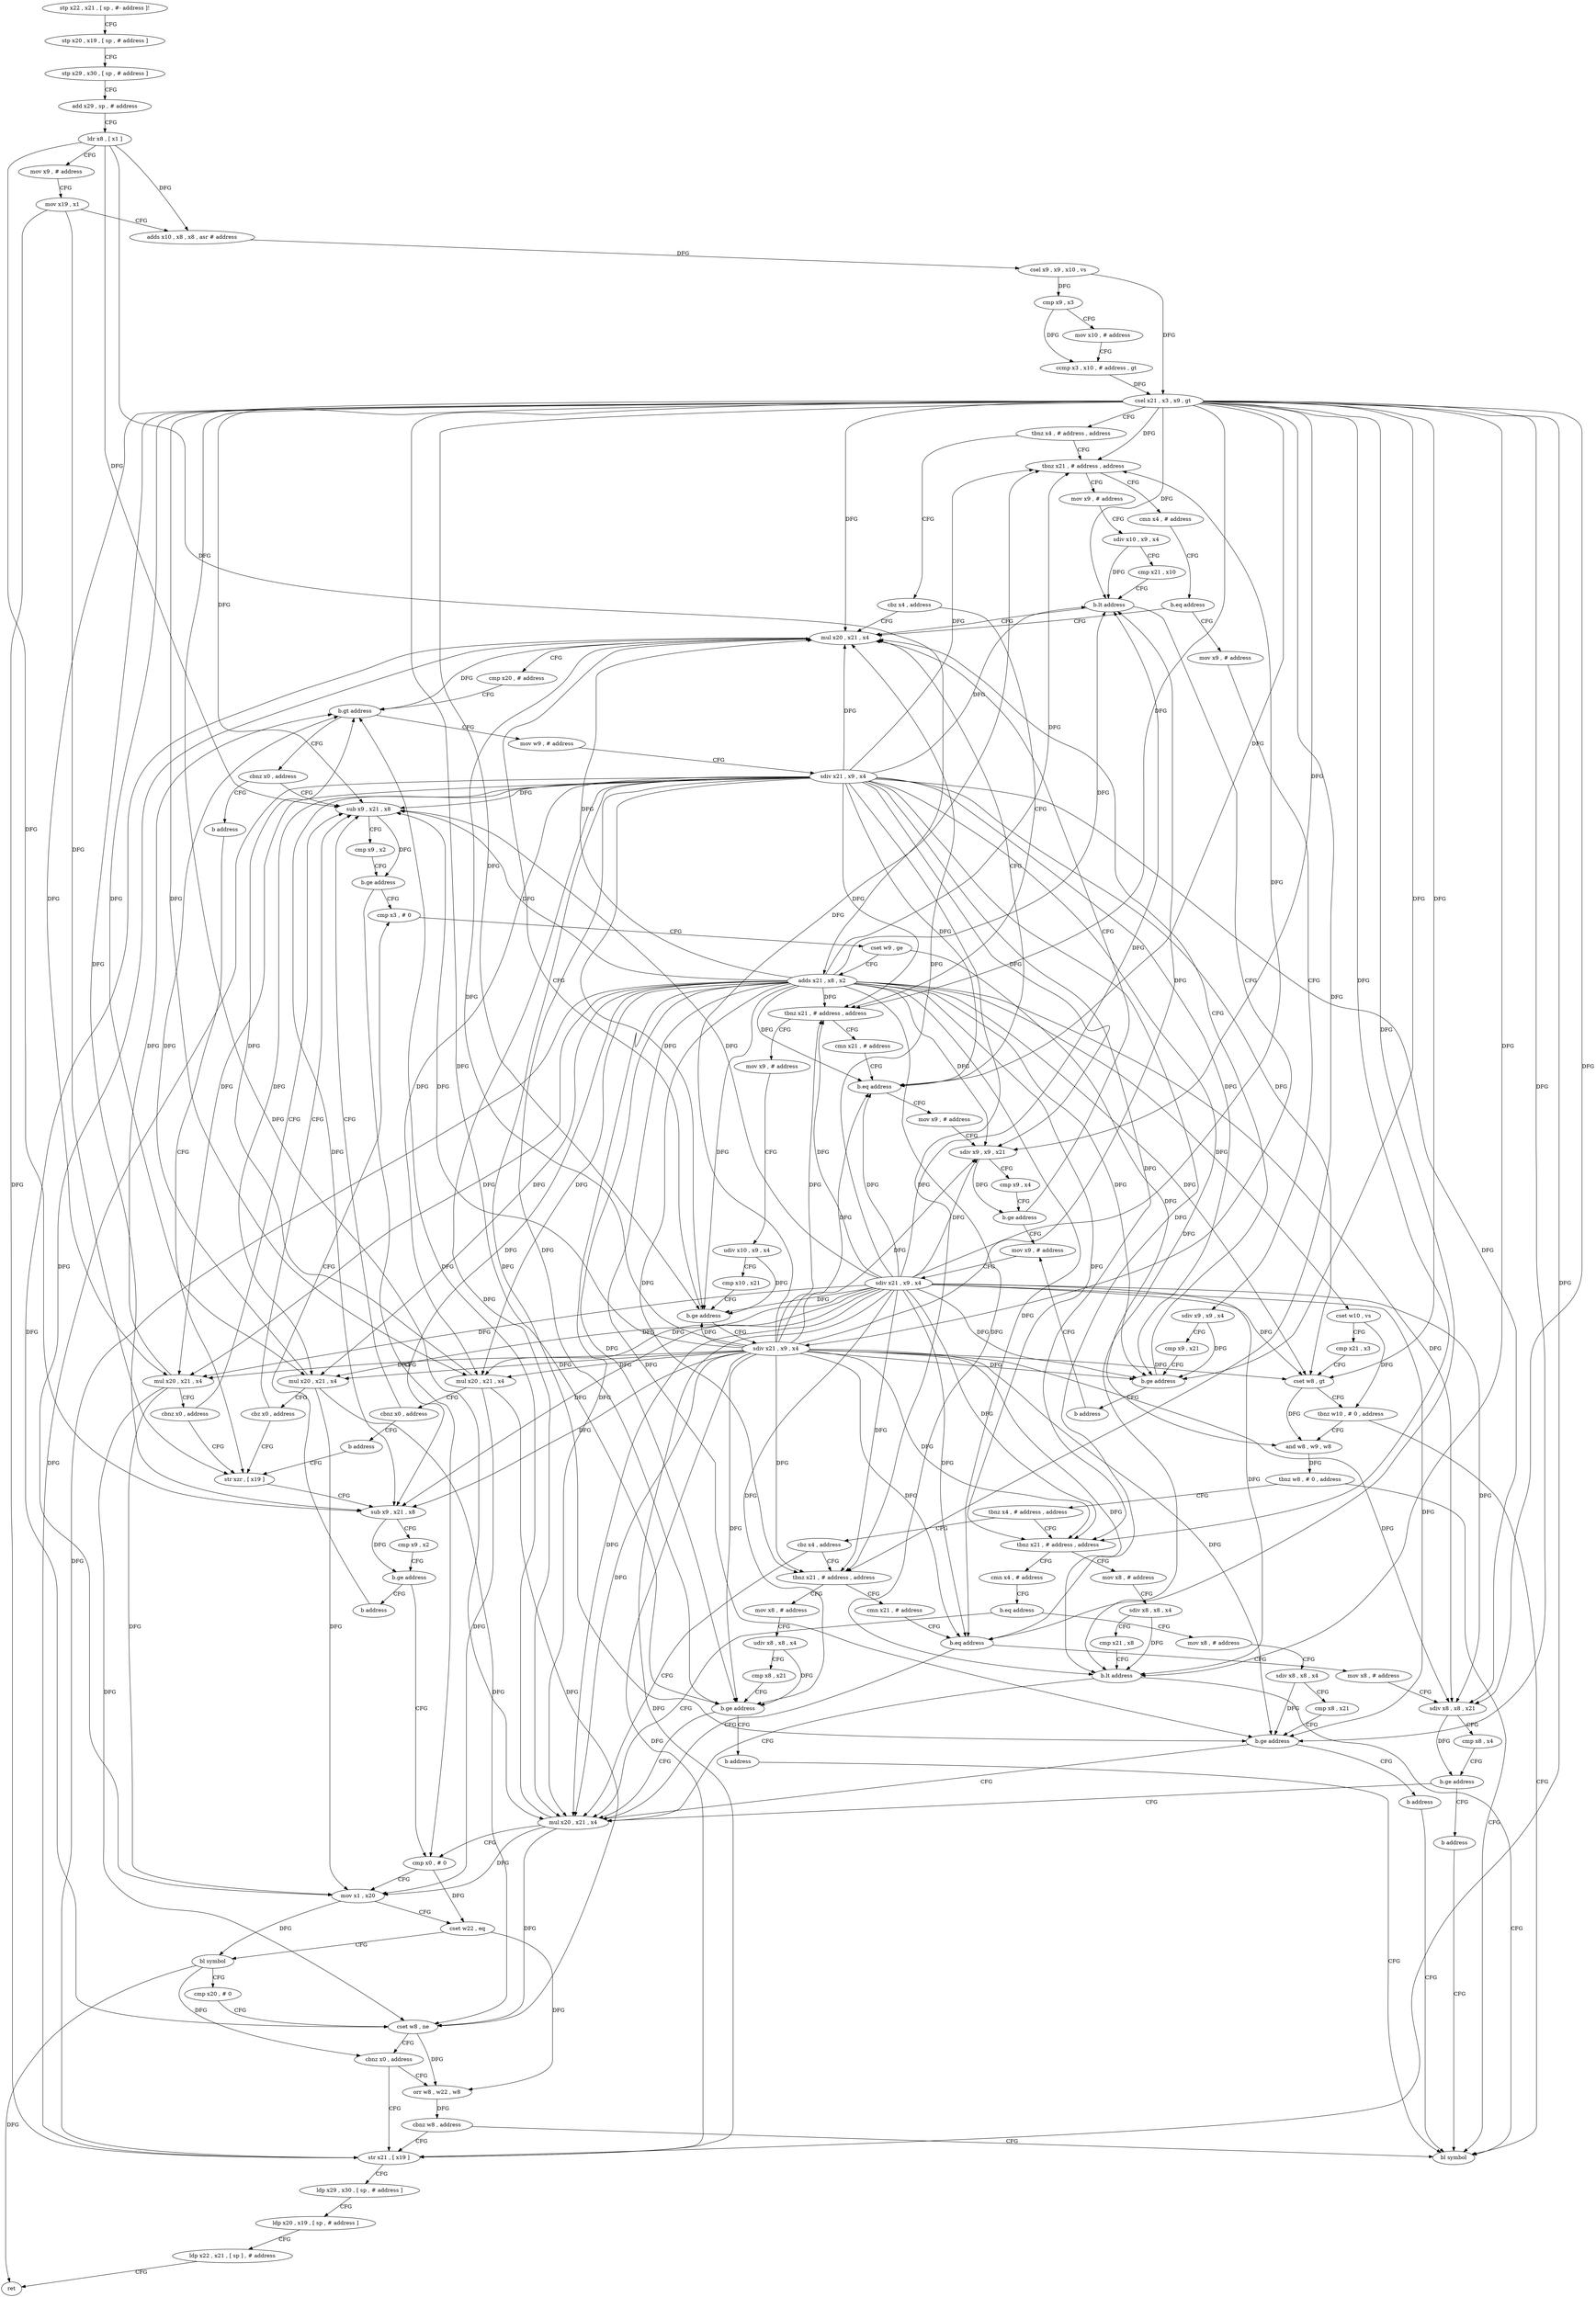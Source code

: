 digraph "func" {
"4217844" [label = "stp x22 , x21 , [ sp , #- address ]!" ]
"4217848" [label = "stp x20 , x19 , [ sp , # address ]" ]
"4217852" [label = "stp x29 , x30 , [ sp , # address ]" ]
"4217856" [label = "add x29 , sp , # address" ]
"4217860" [label = "ldr x8 , [ x1 ]" ]
"4217864" [label = "mov x9 , # address" ]
"4217868" [label = "mov x19 , x1" ]
"4217872" [label = "adds x10 , x8 , x8 , asr # address" ]
"4217876" [label = "csel x9 , x9 , x10 , vs" ]
"4217880" [label = "cmp x9 , x3" ]
"4217884" [label = "mov x10 , # address" ]
"4217888" [label = "ccmp x3 , x10 , # address , gt" ]
"4217892" [label = "csel x21 , x3 , x9 , gt" ]
"4217896" [label = "tbnz x4 , # address , address" ]
"4217956" [label = "tbnz x21 , # address , address" ]
"4217900" [label = "cbz x4 , address" ]
"4218140" [label = "mov x9 , # address" ]
"4217960" [label = "cmn x4 , # address" ]
"4218156" [label = "mul x20 , x21 , x4" ]
"4217904" [label = "tbnz x21 , # address , address" ]
"4218144" [label = "sdiv x10 , x9 , x4" ]
"4218148" [label = "cmp x21 , x10" ]
"4218152" [label = "b.lt address" ]
"4217924" [label = "sdiv x21 , x9 , x4" ]
"4217964" [label = "b.eq address" ]
"4217968" [label = "mov x9 , # address" ]
"4218160" [label = "cmp x20 , # address" ]
"4218164" [label = "b.gt address" ]
"4218188" [label = "cbnz x0 , address" ]
"4218168" [label = "mov w9 , # address" ]
"4217988" [label = "cmn x21 , # address" ]
"4217908" [label = "mov x9 , # address" ]
"4217928" [label = "mul x20 , x21 , x4" ]
"4217932" [label = "cbnz x0 , address" ]
"4218028" [label = "sub x9 , x21 , x8" ]
"4217936" [label = "str xzr , [ x19 ]" ]
"4217972" [label = "sdiv x9 , x9 , x4" ]
"4217976" [label = "cmp x9 , x21" ]
"4217980" [label = "b.ge address" ]
"4217984" [label = "b address" ]
"4218192" [label = "b address" ]
"4218172" [label = "sdiv x21 , x9 , x4" ]
"4218176" [label = "mul x20 , x21 , x4" ]
"4218180" [label = "cbnz x0 , address" ]
"4218184" [label = "b address" ]
"4217992" [label = "b.eq address" ]
"4217996" [label = "mov x9 , # address" ]
"4217912" [label = "udiv x10 , x9 , x4" ]
"4217916" [label = "cmp x10 , x21" ]
"4217920" [label = "b.ge address" ]
"4218032" [label = "cmp x9 , x2" ]
"4218036" [label = "b.ge address" ]
"4218244" [label = "cmp x0 , # 0" ]
"4218040" [label = "cmp x3 , # 0" ]
"4217940" [label = "sub x9 , x21 , x8" ]
"4217944" [label = "cmp x9 , x2" ]
"4217948" [label = "b.ge address" ]
"4217952" [label = "b address" ]
"4218012" [label = "mov x9 , # address" ]
"4218000" [label = "sdiv x9 , x9 , x21" ]
"4218004" [label = "cmp x9 , x4" ]
"4218008" [label = "b.ge address" ]
"4218248" [label = "mov x1 , x20" ]
"4218252" [label = "cset w22 , eq" ]
"4218256" [label = "bl symbol" ]
"4218260" [label = "cmp x20 , # 0" ]
"4218264" [label = "cset w8 , ne" ]
"4218268" [label = "cbnz x0 , address" ]
"4218280" [label = "str x21 , [ x19 ]" ]
"4218272" [label = "orr w8 , w22 , w8" ]
"4218044" [label = "cset w9 , ge" ]
"4218048" [label = "adds x21 , x8 , x2" ]
"4218052" [label = "cset w10 , vs" ]
"4218056" [label = "cmp x21 , x3" ]
"4218060" [label = "cset w8 , gt" ]
"4218064" [label = "tbnz w10 , # 0 , address" ]
"4218300" [label = "bl symbol" ]
"4218068" [label = "and w8 , w9 , w8" ]
"4218016" [label = "sdiv x21 , x9 , x4" ]
"4218020" [label = "mul x20 , x21 , x4" ]
"4218024" [label = "cbz x0 , address" ]
"4218284" [label = "ldp x29 , x30 , [ sp , # address ]" ]
"4218288" [label = "ldp x20 , x19 , [ sp , # address ]" ]
"4218292" [label = "ldp x22 , x21 , [ sp ] , # address" ]
"4218296" [label = "ret" ]
"4218276" [label = "cbnz w8 , address" ]
"4218072" [label = "tbnz w8 , # 0 , address" ]
"4218076" [label = "tbnz x4 , # address , address" ]
"4218108" [label = "tbnz x21 , # address , address" ]
"4218080" [label = "cbz x4 , address" ]
"4218224" [label = "mov x8 , # address" ]
"4218112" [label = "cmn x4 , # address" ]
"4218240" [label = "mul x20 , x21 , x4" ]
"4218084" [label = "tbnz x21 , # address , address" ]
"4218228" [label = "sdiv x8 , x8 , x4" ]
"4218232" [label = "cmp x21 , x8" ]
"4218236" [label = "b.lt address" ]
"4218116" [label = "b.eq address" ]
"4218120" [label = "mov x8 , # address" ]
"4218196" [label = "cmn x21 , # address" ]
"4218088" [label = "mov x8 , # address" ]
"4218124" [label = "sdiv x8 , x8 , x4" ]
"4218128" [label = "cmp x8 , x21" ]
"4218132" [label = "b.ge address" ]
"4218136" [label = "b address" ]
"4218200" [label = "b.eq address" ]
"4218204" [label = "mov x8 , # address" ]
"4218092" [label = "udiv x8 , x8 , x4" ]
"4218096" [label = "cmp x8 , x21" ]
"4218100" [label = "b.ge address" ]
"4218104" [label = "b address" ]
"4218208" [label = "sdiv x8 , x8 , x21" ]
"4218212" [label = "cmp x8 , x4" ]
"4218216" [label = "b.ge address" ]
"4218220" [label = "b address" ]
"4217844" -> "4217848" [ label = "CFG" ]
"4217848" -> "4217852" [ label = "CFG" ]
"4217852" -> "4217856" [ label = "CFG" ]
"4217856" -> "4217860" [ label = "CFG" ]
"4217860" -> "4217864" [ label = "CFG" ]
"4217860" -> "4217872" [ label = "DFG" ]
"4217860" -> "4218028" [ label = "DFG" ]
"4217860" -> "4217940" [ label = "DFG" ]
"4217860" -> "4218048" [ label = "DFG" ]
"4217864" -> "4217868" [ label = "CFG" ]
"4217868" -> "4217872" [ label = "CFG" ]
"4217868" -> "4217936" [ label = "DFG" ]
"4217868" -> "4218280" [ label = "DFG" ]
"4217872" -> "4217876" [ label = "DFG" ]
"4217876" -> "4217880" [ label = "DFG" ]
"4217876" -> "4217892" [ label = "DFG" ]
"4217880" -> "4217884" [ label = "CFG" ]
"4217880" -> "4217888" [ label = "DFG" ]
"4217884" -> "4217888" [ label = "CFG" ]
"4217888" -> "4217892" [ label = "DFG" ]
"4217892" -> "4217896" [ label = "CFG" ]
"4217892" -> "4217956" [ label = "DFG" ]
"4217892" -> "4218152" [ label = "DFG" ]
"4217892" -> "4218156" [ label = "DFG" ]
"4217892" -> "4217904" [ label = "DFG" ]
"4217892" -> "4217928" [ label = "DFG" ]
"4217892" -> "4217980" [ label = "DFG" ]
"4217892" -> "4218176" [ label = "DFG" ]
"4217892" -> "4217992" [ label = "DFG" ]
"4217892" -> "4217920" [ label = "DFG" ]
"4217892" -> "4218028" [ label = "DFG" ]
"4217892" -> "4217940" [ label = "DFG" ]
"4217892" -> "4218000" [ label = "DFG" ]
"4217892" -> "4218020" [ label = "DFG" ]
"4217892" -> "4218060" [ label = "DFG" ]
"4217892" -> "4218280" [ label = "DFG" ]
"4217892" -> "4218108" [ label = "DFG" ]
"4217892" -> "4218236" [ label = "DFG" ]
"4217892" -> "4218240" [ label = "DFG" ]
"4217892" -> "4218084" [ label = "DFG" ]
"4217892" -> "4218132" [ label = "DFG" ]
"4217892" -> "4218200" [ label = "DFG" ]
"4217892" -> "4218100" [ label = "DFG" ]
"4217892" -> "4218208" [ label = "DFG" ]
"4217896" -> "4217956" [ label = "CFG" ]
"4217896" -> "4217900" [ label = "CFG" ]
"4217956" -> "4218140" [ label = "CFG" ]
"4217956" -> "4217960" [ label = "CFG" ]
"4217900" -> "4218156" [ label = "CFG" ]
"4217900" -> "4217904" [ label = "CFG" ]
"4218140" -> "4218144" [ label = "CFG" ]
"4217960" -> "4217964" [ label = "CFG" ]
"4218156" -> "4218160" [ label = "CFG" ]
"4218156" -> "4218164" [ label = "DFG" ]
"4218156" -> "4218248" [ label = "DFG" ]
"4218156" -> "4218264" [ label = "DFG" ]
"4217904" -> "4217988" [ label = "CFG" ]
"4217904" -> "4217908" [ label = "CFG" ]
"4218144" -> "4218148" [ label = "CFG" ]
"4218144" -> "4218152" [ label = "DFG" ]
"4218148" -> "4218152" [ label = "CFG" ]
"4218152" -> "4217924" [ label = "CFG" ]
"4218152" -> "4218156" [ label = "CFG" ]
"4217924" -> "4217928" [ label = "DFG" ]
"4217924" -> "4217956" [ label = "DFG" ]
"4217924" -> "4217904" [ label = "DFG" ]
"4217924" -> "4218152" [ label = "DFG" ]
"4217924" -> "4218156" [ label = "DFG" ]
"4217924" -> "4217980" [ label = "DFG" ]
"4217924" -> "4218176" [ label = "DFG" ]
"4217924" -> "4217992" [ label = "DFG" ]
"4217924" -> "4217920" [ label = "DFG" ]
"4217924" -> "4218028" [ label = "DFG" ]
"4217924" -> "4217940" [ label = "DFG" ]
"4217924" -> "4218000" [ label = "DFG" ]
"4217924" -> "4218020" [ label = "DFG" ]
"4217924" -> "4218060" [ label = "DFG" ]
"4217924" -> "4218280" [ label = "DFG" ]
"4217924" -> "4218108" [ label = "DFG" ]
"4217924" -> "4218236" [ label = "DFG" ]
"4217924" -> "4218240" [ label = "DFG" ]
"4217924" -> "4218084" [ label = "DFG" ]
"4217924" -> "4218132" [ label = "DFG" ]
"4217924" -> "4218200" [ label = "DFG" ]
"4217924" -> "4218100" [ label = "DFG" ]
"4217924" -> "4218208" [ label = "DFG" ]
"4217964" -> "4218156" [ label = "CFG" ]
"4217964" -> "4217968" [ label = "CFG" ]
"4217968" -> "4217972" [ label = "CFG" ]
"4218160" -> "4218164" [ label = "CFG" ]
"4218164" -> "4218188" [ label = "CFG" ]
"4218164" -> "4218168" [ label = "CFG" ]
"4218188" -> "4218028" [ label = "CFG" ]
"4218188" -> "4218192" [ label = "CFG" ]
"4218168" -> "4218172" [ label = "CFG" ]
"4217988" -> "4217992" [ label = "CFG" ]
"4217908" -> "4217912" [ label = "CFG" ]
"4217928" -> "4217932" [ label = "CFG" ]
"4217928" -> "4218164" [ label = "DFG" ]
"4217928" -> "4218248" [ label = "DFG" ]
"4217928" -> "4218264" [ label = "DFG" ]
"4217932" -> "4218028" [ label = "CFG" ]
"4217932" -> "4217936" [ label = "CFG" ]
"4218028" -> "4218032" [ label = "CFG" ]
"4218028" -> "4218036" [ label = "DFG" ]
"4217936" -> "4217940" [ label = "CFG" ]
"4217972" -> "4217976" [ label = "CFG" ]
"4217972" -> "4217980" [ label = "DFG" ]
"4217976" -> "4217980" [ label = "CFG" ]
"4217980" -> "4218156" [ label = "CFG" ]
"4217980" -> "4217984" [ label = "CFG" ]
"4217984" -> "4218012" [ label = "CFG" ]
"4218192" -> "4217936" [ label = "CFG" ]
"4218172" -> "4218176" [ label = "DFG" ]
"4218172" -> "4217956" [ label = "DFG" ]
"4218172" -> "4217904" [ label = "DFG" ]
"4218172" -> "4217980" [ label = "DFG" ]
"4218172" -> "4218152" [ label = "DFG" ]
"4218172" -> "4218156" [ label = "DFG" ]
"4218172" -> "4217928" [ label = "DFG" ]
"4218172" -> "4217992" [ label = "DFG" ]
"4218172" -> "4217920" [ label = "DFG" ]
"4218172" -> "4218028" [ label = "DFG" ]
"4218172" -> "4217940" [ label = "DFG" ]
"4218172" -> "4218000" [ label = "DFG" ]
"4218172" -> "4218020" [ label = "DFG" ]
"4218172" -> "4218060" [ label = "DFG" ]
"4218172" -> "4218280" [ label = "DFG" ]
"4218172" -> "4218108" [ label = "DFG" ]
"4218172" -> "4218236" [ label = "DFG" ]
"4218172" -> "4218240" [ label = "DFG" ]
"4218172" -> "4218084" [ label = "DFG" ]
"4218172" -> "4218132" [ label = "DFG" ]
"4218172" -> "4218200" [ label = "DFG" ]
"4218172" -> "4218100" [ label = "DFG" ]
"4218172" -> "4218208" [ label = "DFG" ]
"4218176" -> "4218180" [ label = "CFG" ]
"4218176" -> "4218164" [ label = "DFG" ]
"4218176" -> "4218248" [ label = "DFG" ]
"4218176" -> "4218264" [ label = "DFG" ]
"4218180" -> "4218028" [ label = "CFG" ]
"4218180" -> "4218184" [ label = "CFG" ]
"4218184" -> "4217936" [ label = "CFG" ]
"4217992" -> "4218156" [ label = "CFG" ]
"4217992" -> "4217996" [ label = "CFG" ]
"4217996" -> "4218000" [ label = "CFG" ]
"4217912" -> "4217916" [ label = "CFG" ]
"4217912" -> "4217920" [ label = "DFG" ]
"4217916" -> "4217920" [ label = "CFG" ]
"4217920" -> "4218156" [ label = "CFG" ]
"4217920" -> "4217924" [ label = "CFG" ]
"4218032" -> "4218036" [ label = "CFG" ]
"4218036" -> "4218244" [ label = "CFG" ]
"4218036" -> "4218040" [ label = "CFG" ]
"4218244" -> "4218248" [ label = "CFG" ]
"4218244" -> "4218252" [ label = "DFG" ]
"4218040" -> "4218044" [ label = "CFG" ]
"4217940" -> "4217944" [ label = "CFG" ]
"4217940" -> "4217948" [ label = "DFG" ]
"4217944" -> "4217948" [ label = "CFG" ]
"4217948" -> "4218244" [ label = "CFG" ]
"4217948" -> "4217952" [ label = "CFG" ]
"4217952" -> "4218040" [ label = "CFG" ]
"4218012" -> "4218016" [ label = "CFG" ]
"4218000" -> "4218004" [ label = "CFG" ]
"4218000" -> "4218008" [ label = "DFG" ]
"4218004" -> "4218008" [ label = "CFG" ]
"4218008" -> "4218156" [ label = "CFG" ]
"4218008" -> "4218012" [ label = "CFG" ]
"4218248" -> "4218252" [ label = "CFG" ]
"4218248" -> "4218256" [ label = "DFG" ]
"4218252" -> "4218256" [ label = "CFG" ]
"4218252" -> "4218272" [ label = "DFG" ]
"4218256" -> "4218260" [ label = "CFG" ]
"4218256" -> "4218268" [ label = "DFG" ]
"4218256" -> "4218296" [ label = "DFG" ]
"4218260" -> "4218264" [ label = "CFG" ]
"4218264" -> "4218268" [ label = "CFG" ]
"4218264" -> "4218272" [ label = "DFG" ]
"4218268" -> "4218280" [ label = "CFG" ]
"4218268" -> "4218272" [ label = "CFG" ]
"4218280" -> "4218284" [ label = "CFG" ]
"4218272" -> "4218276" [ label = "DFG" ]
"4218044" -> "4218048" [ label = "CFG" ]
"4218044" -> "4218068" [ label = "DFG" ]
"4218048" -> "4218052" [ label = "DFG" ]
"4218048" -> "4217956" [ label = "DFG" ]
"4218048" -> "4217904" [ label = "DFG" ]
"4218048" -> "4217980" [ label = "DFG" ]
"4218048" -> "4217992" [ label = "DFG" ]
"4218048" -> "4217920" [ label = "DFG" ]
"4218048" -> "4218000" [ label = "DFG" ]
"4218048" -> "4218152" [ label = "DFG" ]
"4218048" -> "4218156" [ label = "DFG" ]
"4218048" -> "4217928" [ label = "DFG" ]
"4218048" -> "4218176" [ label = "DFG" ]
"4218048" -> "4218028" [ label = "DFG" ]
"4218048" -> "4217940" [ label = "DFG" ]
"4218048" -> "4218020" [ label = "DFG" ]
"4218048" -> "4218060" [ label = "DFG" ]
"4218048" -> "4218280" [ label = "DFG" ]
"4218048" -> "4218108" [ label = "DFG" ]
"4218048" -> "4218236" [ label = "DFG" ]
"4218048" -> "4218240" [ label = "DFG" ]
"4218048" -> "4218084" [ label = "DFG" ]
"4218048" -> "4218132" [ label = "DFG" ]
"4218048" -> "4218200" [ label = "DFG" ]
"4218048" -> "4218100" [ label = "DFG" ]
"4218048" -> "4218208" [ label = "DFG" ]
"4218052" -> "4218056" [ label = "CFG" ]
"4218052" -> "4218064" [ label = "DFG" ]
"4218056" -> "4218060" [ label = "CFG" ]
"4218060" -> "4218064" [ label = "CFG" ]
"4218060" -> "4218068" [ label = "DFG" ]
"4218064" -> "4218300" [ label = "CFG" ]
"4218064" -> "4218068" [ label = "CFG" ]
"4218068" -> "4218072" [ label = "DFG" ]
"4218016" -> "4218020" [ label = "DFG" ]
"4218016" -> "4217956" [ label = "DFG" ]
"4218016" -> "4217904" [ label = "DFG" ]
"4218016" -> "4217980" [ label = "DFG" ]
"4218016" -> "4217992" [ label = "DFG" ]
"4218016" -> "4217920" [ label = "DFG" ]
"4218016" -> "4218000" [ label = "DFG" ]
"4218016" -> "4218152" [ label = "DFG" ]
"4218016" -> "4218156" [ label = "DFG" ]
"4218016" -> "4217928" [ label = "DFG" ]
"4218016" -> "4218176" [ label = "DFG" ]
"4218016" -> "4218028" [ label = "DFG" ]
"4218016" -> "4217940" [ label = "DFG" ]
"4218016" -> "4218060" [ label = "DFG" ]
"4218016" -> "4218280" [ label = "DFG" ]
"4218016" -> "4218108" [ label = "DFG" ]
"4218016" -> "4218236" [ label = "DFG" ]
"4218016" -> "4218240" [ label = "DFG" ]
"4218016" -> "4218084" [ label = "DFG" ]
"4218016" -> "4218132" [ label = "DFG" ]
"4218016" -> "4218200" [ label = "DFG" ]
"4218016" -> "4218100" [ label = "DFG" ]
"4218016" -> "4218208" [ label = "DFG" ]
"4218020" -> "4218024" [ label = "CFG" ]
"4218020" -> "4218164" [ label = "DFG" ]
"4218020" -> "4218248" [ label = "DFG" ]
"4218020" -> "4218264" [ label = "DFG" ]
"4218024" -> "4217936" [ label = "CFG" ]
"4218024" -> "4218028" [ label = "CFG" ]
"4218284" -> "4218288" [ label = "CFG" ]
"4218288" -> "4218292" [ label = "CFG" ]
"4218292" -> "4218296" [ label = "CFG" ]
"4218276" -> "4218300" [ label = "CFG" ]
"4218276" -> "4218280" [ label = "CFG" ]
"4218072" -> "4218300" [ label = "CFG" ]
"4218072" -> "4218076" [ label = "CFG" ]
"4218076" -> "4218108" [ label = "CFG" ]
"4218076" -> "4218080" [ label = "CFG" ]
"4218108" -> "4218224" [ label = "CFG" ]
"4218108" -> "4218112" [ label = "CFG" ]
"4218080" -> "4218240" [ label = "CFG" ]
"4218080" -> "4218084" [ label = "CFG" ]
"4218224" -> "4218228" [ label = "CFG" ]
"4218112" -> "4218116" [ label = "CFG" ]
"4218240" -> "4218244" [ label = "CFG" ]
"4218240" -> "4218164" [ label = "DFG" ]
"4218240" -> "4218248" [ label = "DFG" ]
"4218240" -> "4218264" [ label = "DFG" ]
"4218084" -> "4218196" [ label = "CFG" ]
"4218084" -> "4218088" [ label = "CFG" ]
"4218228" -> "4218232" [ label = "CFG" ]
"4218228" -> "4218236" [ label = "DFG" ]
"4218232" -> "4218236" [ label = "CFG" ]
"4218236" -> "4218300" [ label = "CFG" ]
"4218236" -> "4218240" [ label = "CFG" ]
"4218116" -> "4218240" [ label = "CFG" ]
"4218116" -> "4218120" [ label = "CFG" ]
"4218120" -> "4218124" [ label = "CFG" ]
"4218196" -> "4218200" [ label = "CFG" ]
"4218088" -> "4218092" [ label = "CFG" ]
"4218124" -> "4218128" [ label = "CFG" ]
"4218124" -> "4218132" [ label = "DFG" ]
"4218128" -> "4218132" [ label = "CFG" ]
"4218132" -> "4218240" [ label = "CFG" ]
"4218132" -> "4218136" [ label = "CFG" ]
"4218136" -> "4218300" [ label = "CFG" ]
"4218200" -> "4218240" [ label = "CFG" ]
"4218200" -> "4218204" [ label = "CFG" ]
"4218204" -> "4218208" [ label = "CFG" ]
"4218092" -> "4218096" [ label = "CFG" ]
"4218092" -> "4218100" [ label = "DFG" ]
"4218096" -> "4218100" [ label = "CFG" ]
"4218100" -> "4218240" [ label = "CFG" ]
"4218100" -> "4218104" [ label = "CFG" ]
"4218104" -> "4218300" [ label = "CFG" ]
"4218208" -> "4218212" [ label = "CFG" ]
"4218208" -> "4218216" [ label = "DFG" ]
"4218212" -> "4218216" [ label = "CFG" ]
"4218216" -> "4218240" [ label = "CFG" ]
"4218216" -> "4218220" [ label = "CFG" ]
"4218220" -> "4218300" [ label = "CFG" ]
}
